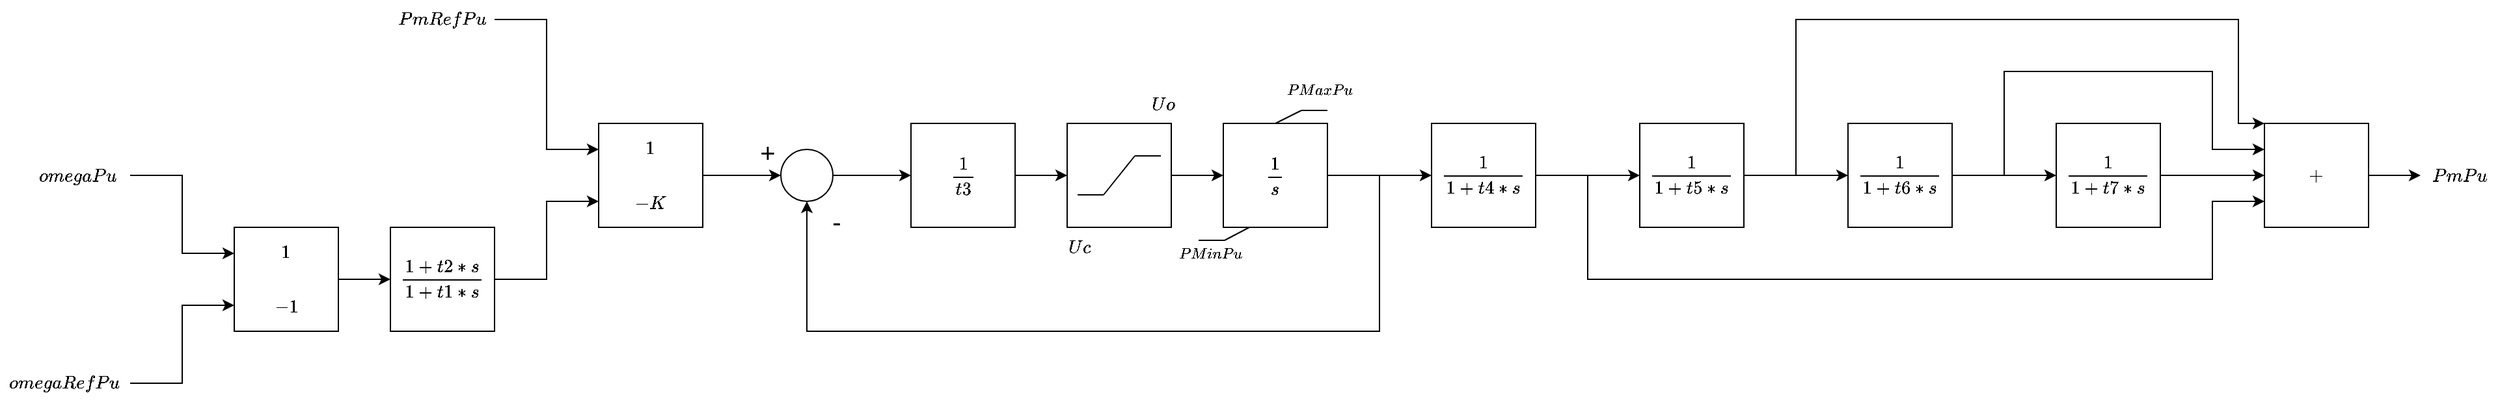 <mxfile version="24.1.0" type="device">
  <diagram name="Page-1" id="-cMVqA2Gkwa5aGeDibPs">
    <mxGraphModel dx="1594" dy="840" grid="1" gridSize="10" guides="1" tooltips="1" connect="1" arrows="1" fold="1" page="0" pageScale="1" pageWidth="413" pageHeight="291" math="1" shadow="0">
      <root>
        <mxCell id="0" />
        <mxCell id="1" parent="0" />
        <mxCell id="GCO7xrDp6TmdYOZJOnFd-144" style="edgeStyle=orthogonalEdgeStyle;rounded=0;orthogonalLoop=1;jettySize=auto;html=1;entryX=0;entryY=0.25;entryDx=0;entryDy=0;exitX=1;exitY=0.5;exitDx=0;exitDy=0;" parent="1" source="mzd9d2YcIPp2tXnRBYuT-2" target="GCO7xrDp6TmdYOZJOnFd-4" edge="1">
          <mxGeometry relative="1" as="geometry">
            <Array as="points">
              <mxPoint y="240" />
              <mxPoint y="300" />
            </Array>
            <mxPoint x="-20" y="240" as="sourcePoint" />
          </mxGeometry>
        </mxCell>
        <mxCell id="MFjvIGM8B6yU9iShYCHR-3" value="" style="edgeStyle=orthogonalEdgeStyle;rounded=0;orthogonalLoop=1;jettySize=auto;html=1;" parent="1" source="GCO7xrDp6TmdYOZJOnFd-4" target="MFjvIGM8B6yU9iShYCHR-1" edge="1">
          <mxGeometry relative="1" as="geometry" />
        </mxCell>
        <mxCell id="GCO7xrDp6TmdYOZJOnFd-4" value="&lt;table&gt;&lt;tbody&gt;&lt;tr&gt;&lt;td&gt;$$1$$&lt;/td&gt;&lt;/tr&gt;&lt;tr&gt;&lt;td&gt;$$-1$$&lt;/td&gt;&lt;/tr&gt;&lt;/tbody&gt;&lt;/table&gt;" style="whiteSpace=wrap;html=1;aspect=fixed;" parent="1" vertex="1">
          <mxGeometry x="40" y="280" width="80" height="80" as="geometry" />
        </mxCell>
        <mxCell id="GCO7xrDp6TmdYOZJOnFd-127" style="edgeStyle=orthogonalEdgeStyle;rounded=0;orthogonalLoop=1;jettySize=auto;html=1;exitX=0.5;exitY=1;exitDx=0;exitDy=0;" parent="1" source="GCO7xrDp6TmdYOZJOnFd-99" edge="1">
          <mxGeometry relative="1" as="geometry">
            <mxPoint x="840.2" y="270.2" as="targetPoint" />
          </mxGeometry>
        </mxCell>
        <mxCell id="MFjvIGM8B6yU9iShYCHR-22" value="" style="edgeStyle=orthogonalEdgeStyle;rounded=0;orthogonalLoop=1;jettySize=auto;html=1;" parent="1" source="GCO7xrDp6TmdYOZJOnFd-99" target="GCO7xrDp6TmdYOZJOnFd-119" edge="1">
          <mxGeometry relative="1" as="geometry" />
        </mxCell>
        <mxCell id="GCO7xrDp6TmdYOZJOnFd-99" value="$$\frac{1}{s}$$" style="rounded=0;whiteSpace=wrap;html=1;" parent="1" vertex="1">
          <mxGeometry x="800" y="200" width="80" height="80" as="geometry" />
        </mxCell>
        <mxCell id="GCO7xrDp6TmdYOZJOnFd-110" value="" style="endArrow=none;html=1;exitX=0.5;exitY=0;exitDx=0;exitDy=0;" parent="1" source="GCO7xrDp6TmdYOZJOnFd-99" edge="1">
          <mxGeometry width="50" height="50" relative="1" as="geometry">
            <mxPoint x="840" y="210" as="sourcePoint" />
            <mxPoint x="860" y="190" as="targetPoint" />
          </mxGeometry>
        </mxCell>
        <mxCell id="GCO7xrDp6TmdYOZJOnFd-111" value="" style="endArrow=none;html=1;" parent="1" edge="1">
          <mxGeometry width="50" height="50" relative="1" as="geometry">
            <mxPoint x="860" y="190" as="sourcePoint" />
            <mxPoint x="880" y="190" as="targetPoint" />
          </mxGeometry>
        </mxCell>
        <mxCell id="GCO7xrDp6TmdYOZJOnFd-112" value="&lt;font style=&quot;font-size: 10px;&quot;&gt;$$PMaxPu$$&lt;/font&gt;" style="text;html=1;strokeColor=none;fillColor=none;align=center;verticalAlign=middle;whiteSpace=wrap;rounded=0;fontSize=15;" parent="1" vertex="1">
          <mxGeometry x="844" y="160" width="60" height="30" as="geometry" />
        </mxCell>
        <mxCell id="GCO7xrDp6TmdYOZJOnFd-113" value="" style="endArrow=none;html=1;" parent="1" edge="1">
          <mxGeometry width="50" height="50" relative="1" as="geometry">
            <mxPoint x="801" y="290" as="sourcePoint" />
            <mxPoint x="781" y="290" as="targetPoint" />
          </mxGeometry>
        </mxCell>
        <mxCell id="GCO7xrDp6TmdYOZJOnFd-114" value="&lt;font style=&quot;font-size: 10px;&quot;&gt;$$PMinPu$$&lt;/font&gt;" style="text;html=1;strokeColor=none;fillColor=none;align=center;verticalAlign=middle;whiteSpace=wrap;rounded=0;fontSize=15;" parent="1" vertex="1">
          <mxGeometry x="760" y="286" width="60" height="30" as="geometry" />
        </mxCell>
        <mxCell id="GCO7xrDp6TmdYOZJOnFd-115" value="" style="endArrow=none;html=1;exitX=0.5;exitY=0;exitDx=0;exitDy=0;entryX=0.25;entryY=1;entryDx=0;entryDy=0;" parent="1" target="GCO7xrDp6TmdYOZJOnFd-99" edge="1">
          <mxGeometry width="50" height="50" relative="1" as="geometry">
            <mxPoint x="801" y="290" as="sourcePoint" />
            <mxPoint x="821" y="270" as="targetPoint" />
          </mxGeometry>
        </mxCell>
        <mxCell id="MFjvIGM8B6yU9iShYCHR-23" value="" style="edgeStyle=orthogonalEdgeStyle;rounded=0;orthogonalLoop=1;jettySize=auto;html=1;" parent="1" source="GCO7xrDp6TmdYOZJOnFd-119" target="MFjvIGM8B6yU9iShYCHR-16" edge="1">
          <mxGeometry relative="1" as="geometry" />
        </mxCell>
        <mxCell id="GCO7xrDp6TmdYOZJOnFd-119" value="$$\frac{1}{1+t4*s}$$" style="whiteSpace=wrap;html=1;aspect=fixed;" parent="1" vertex="1">
          <mxGeometry x="960" y="200" width="80" height="80" as="geometry" />
        </mxCell>
        <mxCell id="GCO7xrDp6TmdYOZJOnFd-120" value="&lt;table style=&quot;&quot;&gt;&lt;tbody&gt;&lt;tr&gt;&lt;td&gt;&lt;font style=&quot;font-size: 12px;&quot;&gt;$$1$$&lt;/font&gt;&lt;/td&gt;&lt;/tr&gt;&lt;tr&gt;&lt;td&gt;&lt;font style=&quot;font-size: 12px;&quot;&gt;$$-K$$&lt;/font&gt;&lt;/td&gt;&lt;/tr&gt;&lt;/tbody&gt;&lt;/table&gt;" style="whiteSpace=wrap;html=1;aspect=fixed;" parent="1" vertex="1">
          <mxGeometry x="320" y="200" width="80" height="80" as="geometry" />
        </mxCell>
        <mxCell id="MFjvIGM8B6yU9iShYCHR-20" value="" style="edgeStyle=orthogonalEdgeStyle;rounded=0;orthogonalLoop=1;jettySize=auto;html=1;" parent="1" source="GCO7xrDp6TmdYOZJOnFd-126" target="MFjvIGM8B6yU9iShYCHR-10" edge="1">
          <mxGeometry relative="1" as="geometry" />
        </mxCell>
        <mxCell id="GCO7xrDp6TmdYOZJOnFd-126" value="$$\frac{1}{t3}$$" style="rounded=0;whiteSpace=wrap;html=1;" parent="1" vertex="1">
          <mxGeometry x="560" y="200" width="80" height="80" as="geometry" />
        </mxCell>
        <mxCell id="GCO7xrDp6TmdYOZJOnFd-146" value="" style="endArrow=classic;html=1;rounded=0;entryX=0;entryY=0.75;entryDx=0;entryDy=0;exitX=1;exitY=0.5;exitDx=0;exitDy=0;" parent="1" target="GCO7xrDp6TmdYOZJOnFd-4" edge="1" source="mzd9d2YcIPp2tXnRBYuT-3">
          <mxGeometry width="50" height="50" relative="1" as="geometry">
            <mxPoint x="-20" y="400" as="sourcePoint" />
            <mxPoint y="340" as="targetPoint" />
            <Array as="points">
              <mxPoint y="400" />
              <mxPoint y="340" />
            </Array>
          </mxGeometry>
        </mxCell>
        <mxCell id="MFjvIGM8B6yU9iShYCHR-19" value="" style="edgeStyle=orthogonalEdgeStyle;rounded=0;orthogonalLoop=1;jettySize=auto;html=1;entryX=0;entryY=0.5;entryDx=0;entryDy=0;" parent="1" source="2lbM-o8FKyXfnE-6kNYV-2" target="mzd9d2YcIPp2tXnRBYuT-4" edge="1">
          <mxGeometry relative="1" as="geometry">
            <mxPoint x="1720" y="240" as="targetPoint" />
          </mxGeometry>
        </mxCell>
        <mxCell id="2lbM-o8FKyXfnE-6kNYV-2" value="$$+$$" style="whiteSpace=wrap;html=1;aspect=fixed;" parent="1" vertex="1">
          <mxGeometry x="1600" y="200" width="80" height="80" as="geometry" />
        </mxCell>
        <mxCell id="MFjvIGM8B6yU9iShYCHR-1" value="$$\frac{1+t2*s}{1+t1*s}$$" style="whiteSpace=wrap;html=1;aspect=fixed;" parent="1" vertex="1">
          <mxGeometry x="160" y="280" width="80" height="80" as="geometry" />
        </mxCell>
        <mxCell id="MFjvIGM8B6yU9iShYCHR-2" value="" style="endArrow=classic;html=1;rounded=0;exitX=1;exitY=0.5;exitDx=0;exitDy=0;entryX=0;entryY=0.75;entryDx=0;entryDy=0;" parent="1" source="MFjvIGM8B6yU9iShYCHR-1" target="GCO7xrDp6TmdYOZJOnFd-120" edge="1">
          <mxGeometry width="50" height="50" relative="1" as="geometry">
            <mxPoint x="270" y="460" as="sourcePoint" />
            <mxPoint x="320" y="410" as="targetPoint" />
            <Array as="points">
              <mxPoint x="280" y="320" />
              <mxPoint x="280" y="260" />
            </Array>
          </mxGeometry>
        </mxCell>
        <mxCell id="MFjvIGM8B6yU9iShYCHR-9" value="" style="edgeStyle=orthogonalEdgeStyle;rounded=0;orthogonalLoop=1;jettySize=auto;html=1;" parent="1" source="MFjvIGM8B6yU9iShYCHR-4" target="GCO7xrDp6TmdYOZJOnFd-126" edge="1">
          <mxGeometry relative="1" as="geometry" />
        </mxCell>
        <mxCell id="MFjvIGM8B6yU9iShYCHR-4" value="" style="ellipse;whiteSpace=wrap;html=1;aspect=fixed;" parent="1" vertex="1">
          <mxGeometry x="460" y="220" width="40" height="40" as="geometry" />
        </mxCell>
        <mxCell id="MFjvIGM8B6yU9iShYCHR-5" value="+" style="text;html=1;strokeColor=none;fillColor=none;align=center;verticalAlign=middle;whiteSpace=wrap;rounded=0;fontSize=20;" parent="1" vertex="1">
          <mxGeometry x="420" y="206" width="60" height="31" as="geometry" />
        </mxCell>
        <mxCell id="MFjvIGM8B6yU9iShYCHR-6" value="-" style="text;html=1;strokeColor=none;fillColor=none;align=center;verticalAlign=middle;whiteSpace=wrap;rounded=0;fontSize=20;" parent="1" vertex="1">
          <mxGeometry x="473" y="260" width="60" height="30" as="geometry" />
        </mxCell>
        <mxCell id="MFjvIGM8B6yU9iShYCHR-8" value="" style="endArrow=classic;html=1;rounded=0;exitX=1;exitY=0.5;exitDx=0;exitDy=0;entryX=0;entryY=0.5;entryDx=0;entryDy=0;" parent="1" source="GCO7xrDp6TmdYOZJOnFd-120" target="MFjvIGM8B6yU9iShYCHR-4" edge="1">
          <mxGeometry width="50" height="50" relative="1" as="geometry">
            <mxPoint x="413" y="200" as="sourcePoint" />
            <mxPoint x="463" y="150" as="targetPoint" />
          </mxGeometry>
        </mxCell>
        <mxCell id="MFjvIGM8B6yU9iShYCHR-21" value="" style="edgeStyle=orthogonalEdgeStyle;rounded=0;orthogonalLoop=1;jettySize=auto;html=1;" parent="1" source="MFjvIGM8B6yU9iShYCHR-10" target="GCO7xrDp6TmdYOZJOnFd-99" edge="1">
          <mxGeometry relative="1" as="geometry" />
        </mxCell>
        <mxCell id="MFjvIGM8B6yU9iShYCHR-10" value="" style="whiteSpace=wrap;html=1;aspect=fixed;" parent="1" vertex="1">
          <mxGeometry x="680" y="200" width="80" height="80" as="geometry" />
        </mxCell>
        <mxCell id="MFjvIGM8B6yU9iShYCHR-11" value="" style="endArrow=none;html=1;" parent="1" edge="1">
          <mxGeometry width="50" height="50" relative="1" as="geometry">
            <mxPoint x="708" y="255" as="sourcePoint" />
            <mxPoint x="732" y="225" as="targetPoint" />
          </mxGeometry>
        </mxCell>
        <mxCell id="MFjvIGM8B6yU9iShYCHR-12" value="" style="endArrow=none;html=1;" parent="1" edge="1">
          <mxGeometry width="50" height="50" relative="1" as="geometry">
            <mxPoint x="732" y="225" as="sourcePoint" />
            <mxPoint x="752" y="225" as="targetPoint" />
          </mxGeometry>
        </mxCell>
        <mxCell id="MFjvIGM8B6yU9iShYCHR-13" value="&lt;font style=&quot;font-size: 12px;&quot;&gt;$$Uo$$&lt;/font&gt;" style="text;html=1;strokeColor=none;fillColor=none;align=center;verticalAlign=middle;whiteSpace=wrap;rounded=0;fontSize=15;" parent="1" vertex="1">
          <mxGeometry x="724" y="170" width="60" height="30" as="geometry" />
        </mxCell>
        <mxCell id="MFjvIGM8B6yU9iShYCHR-14" value="" style="endArrow=none;html=1;" parent="1" edge="1">
          <mxGeometry width="50" height="50" relative="1" as="geometry">
            <mxPoint x="708" y="255" as="sourcePoint" />
            <mxPoint x="688" y="255" as="targetPoint" />
          </mxGeometry>
        </mxCell>
        <mxCell id="MFjvIGM8B6yU9iShYCHR-15" value="&lt;font style=&quot;font-size: 12px;&quot;&gt;$$Uc$$&lt;/font&gt;" style="text;html=1;strokeColor=none;fillColor=none;align=center;verticalAlign=middle;whiteSpace=wrap;rounded=0;fontSize=15;" parent="1" vertex="1">
          <mxGeometry x="660" y="280" width="60" height="30" as="geometry" />
        </mxCell>
        <mxCell id="MFjvIGM8B6yU9iShYCHR-24" value="" style="edgeStyle=orthogonalEdgeStyle;rounded=0;orthogonalLoop=1;jettySize=auto;html=1;" parent="1" source="MFjvIGM8B6yU9iShYCHR-16" target="MFjvIGM8B6yU9iShYCHR-17" edge="1">
          <mxGeometry relative="1" as="geometry" />
        </mxCell>
        <mxCell id="MFjvIGM8B6yU9iShYCHR-16" value="$$\frac{1}{1+t5*s}$$" style="whiteSpace=wrap;html=1;aspect=fixed;" parent="1" vertex="1">
          <mxGeometry x="1120" y="200" width="80" height="80" as="geometry" />
        </mxCell>
        <mxCell id="MFjvIGM8B6yU9iShYCHR-25" value="" style="edgeStyle=orthogonalEdgeStyle;rounded=0;orthogonalLoop=1;jettySize=auto;html=1;" parent="1" source="MFjvIGM8B6yU9iShYCHR-17" target="MFjvIGM8B6yU9iShYCHR-18" edge="1">
          <mxGeometry relative="1" as="geometry" />
        </mxCell>
        <mxCell id="MFjvIGM8B6yU9iShYCHR-17" value="$$\frac{1}{1+t6*s}$$" style="whiteSpace=wrap;html=1;aspect=fixed;" parent="1" vertex="1">
          <mxGeometry x="1280" y="200" width="80" height="80" as="geometry" />
        </mxCell>
        <mxCell id="MFjvIGM8B6yU9iShYCHR-26" value="" style="edgeStyle=orthogonalEdgeStyle;rounded=0;orthogonalLoop=1;jettySize=auto;html=1;" parent="1" source="MFjvIGM8B6yU9iShYCHR-18" target="2lbM-o8FKyXfnE-6kNYV-2" edge="1">
          <mxGeometry relative="1" as="geometry" />
        </mxCell>
        <mxCell id="MFjvIGM8B6yU9iShYCHR-18" value="$$\frac{1}{1+t7*s}$$" style="whiteSpace=wrap;html=1;aspect=fixed;" parent="1" vertex="1">
          <mxGeometry x="1440" y="200" width="80" height="80" as="geometry" />
        </mxCell>
        <mxCell id="MFjvIGM8B6yU9iShYCHR-27" value="" style="endArrow=classic;html=1;rounded=0;exitX=1;exitY=0.5;exitDx=0;exitDy=0;entryX=0;entryY=0.25;entryDx=0;entryDy=0;" parent="1" source="MFjvIGM8B6yU9iShYCHR-17" target="2lbM-o8FKyXfnE-6kNYV-2" edge="1">
          <mxGeometry width="50" height="50" relative="1" as="geometry">
            <mxPoint x="1420" y="300" as="sourcePoint" />
            <mxPoint x="1470" y="250" as="targetPoint" />
            <Array as="points">
              <mxPoint x="1400" y="240" />
              <mxPoint x="1400" y="160" />
              <mxPoint x="1560" y="160" />
              <mxPoint x="1560" y="220" />
            </Array>
          </mxGeometry>
        </mxCell>
        <mxCell id="MFjvIGM8B6yU9iShYCHR-28" value="" style="endArrow=classic;html=1;rounded=0;exitX=1;exitY=0.5;exitDx=0;exitDy=0;entryX=0;entryY=0;entryDx=0;entryDy=0;" parent="1" source="MFjvIGM8B6yU9iShYCHR-16" target="2lbM-o8FKyXfnE-6kNYV-2" edge="1">
          <mxGeometry width="50" height="50" relative="1" as="geometry">
            <mxPoint x="1220" y="220" as="sourcePoint" />
            <mxPoint x="1270" y="170" as="targetPoint" />
            <Array as="points">
              <mxPoint x="1240" y="240" />
              <mxPoint x="1240" y="120" />
              <mxPoint x="1580" y="120" />
              <mxPoint x="1580" y="200" />
            </Array>
          </mxGeometry>
        </mxCell>
        <mxCell id="MFjvIGM8B6yU9iShYCHR-29" value="" style="endArrow=classic;html=1;rounded=0;exitX=1;exitY=0.5;exitDx=0;exitDy=0;entryX=0;entryY=0.75;entryDx=0;entryDy=0;" parent="1" source="GCO7xrDp6TmdYOZJOnFd-119" target="2lbM-o8FKyXfnE-6kNYV-2" edge="1">
          <mxGeometry width="50" height="50" relative="1" as="geometry">
            <mxPoint x="1250" y="300" as="sourcePoint" />
            <mxPoint x="1160" y="340" as="targetPoint" />
            <Array as="points">
              <mxPoint x="1080" y="240" />
              <mxPoint x="1080" y="320" />
              <mxPoint x="1560" y="320" />
              <mxPoint x="1560" y="260" />
            </Array>
          </mxGeometry>
        </mxCell>
        <mxCell id="MFjvIGM8B6yU9iShYCHR-30" value="" style="endArrow=classic;html=1;rounded=0;exitX=1;exitY=0.5;exitDx=0;exitDy=0;entryX=0.5;entryY=1;entryDx=0;entryDy=0;" parent="1" source="GCO7xrDp6TmdYOZJOnFd-99" target="MFjvIGM8B6yU9iShYCHR-4" edge="1">
          <mxGeometry width="50" height="50" relative="1" as="geometry">
            <mxPoint x="920" y="380" as="sourcePoint" />
            <mxPoint x="460" y="360" as="targetPoint" />
            <Array as="points">
              <mxPoint x="920" y="240" />
              <mxPoint x="920" y="360" />
              <mxPoint x="480" y="360" />
            </Array>
          </mxGeometry>
        </mxCell>
        <mxCell id="MFjvIGM8B6yU9iShYCHR-31" value="" style="endArrow=classic;html=1;rounded=0;exitX=1;exitY=0.5;exitDx=0;exitDy=0;entryX=0;entryY=0.25;entryDx=0;entryDy=0;" parent="1" source="mzd9d2YcIPp2tXnRBYuT-1" target="GCO7xrDp6TmdYOZJOnFd-120" edge="1">
          <mxGeometry width="50" height="50" relative="1" as="geometry">
            <mxPoint x="-20" y="120" as="sourcePoint" />
            <mxPoint x="60" y="70" as="targetPoint" />
            <Array as="points">
              <mxPoint x="280" y="120" />
              <mxPoint x="280" y="220" />
            </Array>
          </mxGeometry>
        </mxCell>
        <mxCell id="mzd9d2YcIPp2tXnRBYuT-1" value="$$PmRefPu$$" style="text;strokeColor=none;align=center;fillColor=none;html=1;verticalAlign=middle;whiteSpace=wrap;rounded=0;" vertex="1" parent="1">
          <mxGeometry x="160" y="105" width="80" height="30" as="geometry" />
        </mxCell>
        <mxCell id="mzd9d2YcIPp2tXnRBYuT-2" value="$$omegaPu$$" style="text;strokeColor=none;align=center;fillColor=none;html=1;verticalAlign=middle;whiteSpace=wrap;rounded=0;" vertex="1" parent="1">
          <mxGeometry x="-120" y="225" width="80" height="30" as="geometry" />
        </mxCell>
        <mxCell id="mzd9d2YcIPp2tXnRBYuT-3" value="$$omegaRefPu$$" style="text;strokeColor=none;align=center;fillColor=none;html=1;verticalAlign=middle;whiteSpace=wrap;rounded=0;" vertex="1" parent="1">
          <mxGeometry x="-140" y="385" width="100" height="30" as="geometry" />
        </mxCell>
        <mxCell id="mzd9d2YcIPp2tXnRBYuT-4" value="$$PmPu$$" style="text;strokeColor=none;align=center;fillColor=none;html=1;verticalAlign=middle;whiteSpace=wrap;rounded=0;" vertex="1" parent="1">
          <mxGeometry x="1720" y="225" width="60" height="30" as="geometry" />
        </mxCell>
      </root>
    </mxGraphModel>
  </diagram>
</mxfile>
